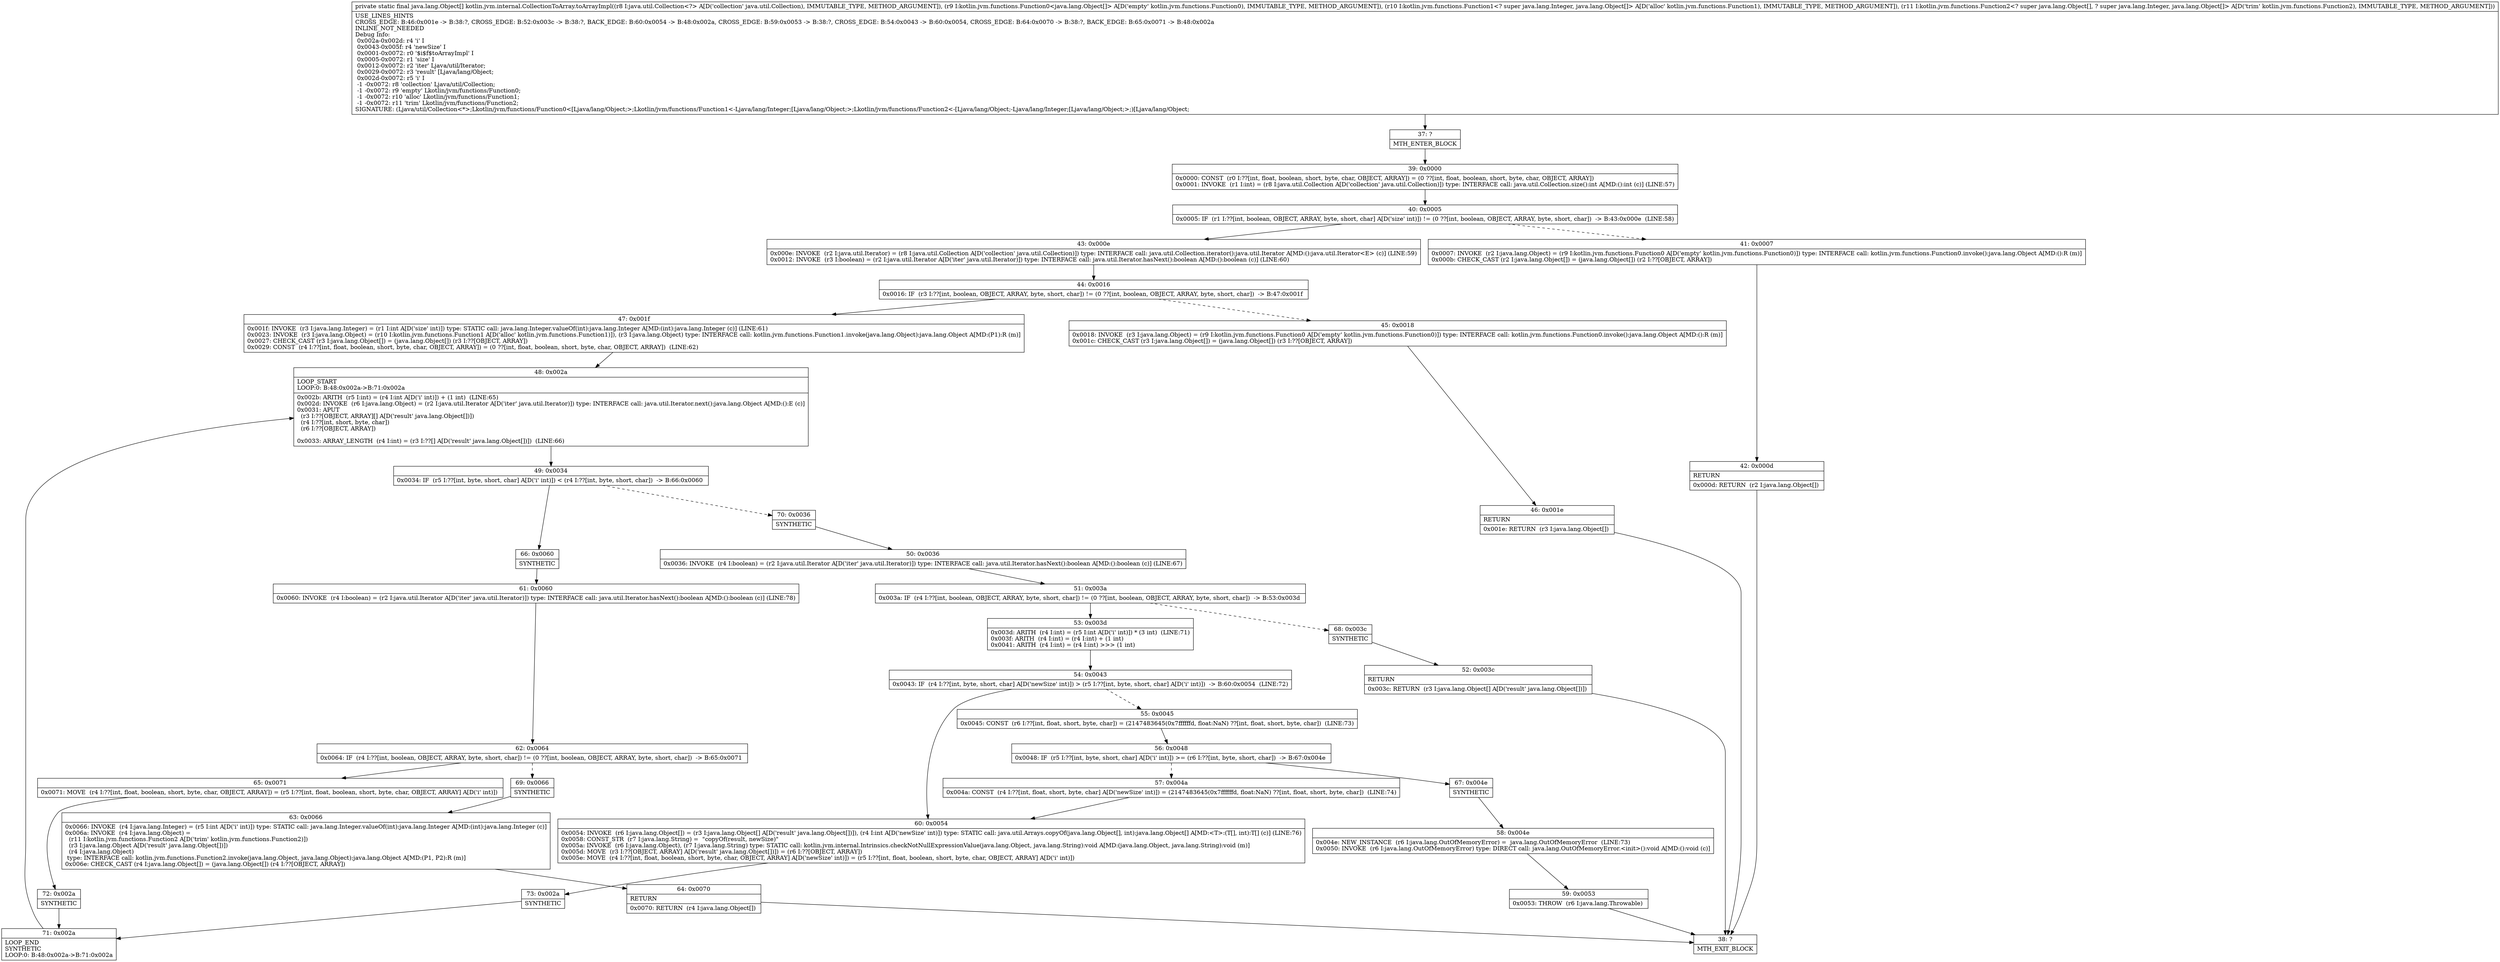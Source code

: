 digraph "CFG forkotlin.jvm.internal.CollectionToArray.toArrayImpl(Ljava\/util\/Collection;Lkotlin\/jvm\/functions\/Function0;Lkotlin\/jvm\/functions\/Function1;Lkotlin\/jvm\/functions\/Function2;)[Ljava\/lang\/Object;" {
Node_37 [shape=record,label="{37\:\ ?|MTH_ENTER_BLOCK\l}"];
Node_39 [shape=record,label="{39\:\ 0x0000|0x0000: CONST  (r0 I:??[int, float, boolean, short, byte, char, OBJECT, ARRAY]) = (0 ??[int, float, boolean, short, byte, char, OBJECT, ARRAY]) \l0x0001: INVOKE  (r1 I:int) = (r8 I:java.util.Collection A[D('collection' java.util.Collection)]) type: INTERFACE call: java.util.Collection.size():int A[MD:():int (c)] (LINE:57)\l}"];
Node_40 [shape=record,label="{40\:\ 0x0005|0x0005: IF  (r1 I:??[int, boolean, OBJECT, ARRAY, byte, short, char] A[D('size' int)]) != (0 ??[int, boolean, OBJECT, ARRAY, byte, short, char])  \-\> B:43:0x000e  (LINE:58)\l}"];
Node_41 [shape=record,label="{41\:\ 0x0007|0x0007: INVOKE  (r2 I:java.lang.Object) = (r9 I:kotlin.jvm.functions.Function0 A[D('empty' kotlin.jvm.functions.Function0)]) type: INTERFACE call: kotlin.jvm.functions.Function0.invoke():java.lang.Object A[MD:():R (m)]\l0x000b: CHECK_CAST (r2 I:java.lang.Object[]) = (java.lang.Object[]) (r2 I:??[OBJECT, ARRAY]) \l}"];
Node_42 [shape=record,label="{42\:\ 0x000d|RETURN\l|0x000d: RETURN  (r2 I:java.lang.Object[]) \l}"];
Node_38 [shape=record,label="{38\:\ ?|MTH_EXIT_BLOCK\l}"];
Node_43 [shape=record,label="{43\:\ 0x000e|0x000e: INVOKE  (r2 I:java.util.Iterator) = (r8 I:java.util.Collection A[D('collection' java.util.Collection)]) type: INTERFACE call: java.util.Collection.iterator():java.util.Iterator A[MD:():java.util.Iterator\<E\> (c)] (LINE:59)\l0x0012: INVOKE  (r3 I:boolean) = (r2 I:java.util.Iterator A[D('iter' java.util.Iterator)]) type: INTERFACE call: java.util.Iterator.hasNext():boolean A[MD:():boolean (c)] (LINE:60)\l}"];
Node_44 [shape=record,label="{44\:\ 0x0016|0x0016: IF  (r3 I:??[int, boolean, OBJECT, ARRAY, byte, short, char]) != (0 ??[int, boolean, OBJECT, ARRAY, byte, short, char])  \-\> B:47:0x001f \l}"];
Node_45 [shape=record,label="{45\:\ 0x0018|0x0018: INVOKE  (r3 I:java.lang.Object) = (r9 I:kotlin.jvm.functions.Function0 A[D('empty' kotlin.jvm.functions.Function0)]) type: INTERFACE call: kotlin.jvm.functions.Function0.invoke():java.lang.Object A[MD:():R (m)]\l0x001c: CHECK_CAST (r3 I:java.lang.Object[]) = (java.lang.Object[]) (r3 I:??[OBJECT, ARRAY]) \l}"];
Node_46 [shape=record,label="{46\:\ 0x001e|RETURN\l|0x001e: RETURN  (r3 I:java.lang.Object[]) \l}"];
Node_47 [shape=record,label="{47\:\ 0x001f|0x001f: INVOKE  (r3 I:java.lang.Integer) = (r1 I:int A[D('size' int)]) type: STATIC call: java.lang.Integer.valueOf(int):java.lang.Integer A[MD:(int):java.lang.Integer (c)] (LINE:61)\l0x0023: INVOKE  (r3 I:java.lang.Object) = (r10 I:kotlin.jvm.functions.Function1 A[D('alloc' kotlin.jvm.functions.Function1)]), (r3 I:java.lang.Object) type: INTERFACE call: kotlin.jvm.functions.Function1.invoke(java.lang.Object):java.lang.Object A[MD:(P1):R (m)]\l0x0027: CHECK_CAST (r3 I:java.lang.Object[]) = (java.lang.Object[]) (r3 I:??[OBJECT, ARRAY]) \l0x0029: CONST  (r4 I:??[int, float, boolean, short, byte, char, OBJECT, ARRAY]) = (0 ??[int, float, boolean, short, byte, char, OBJECT, ARRAY])  (LINE:62)\l}"];
Node_48 [shape=record,label="{48\:\ 0x002a|LOOP_START\lLOOP:0: B:48:0x002a\-\>B:71:0x002a\l|0x002b: ARITH  (r5 I:int) = (r4 I:int A[D('i' int)]) + (1 int)  (LINE:65)\l0x002d: INVOKE  (r6 I:java.lang.Object) = (r2 I:java.util.Iterator A[D('iter' java.util.Iterator)]) type: INTERFACE call: java.util.Iterator.next():java.lang.Object A[MD:():E (c)]\l0x0031: APUT  \l  (r3 I:??[OBJECT, ARRAY][] A[D('result' java.lang.Object[])])\l  (r4 I:??[int, short, byte, char])\l  (r6 I:??[OBJECT, ARRAY])\l \l0x0033: ARRAY_LENGTH  (r4 I:int) = (r3 I:??[] A[D('result' java.lang.Object[])])  (LINE:66)\l}"];
Node_49 [shape=record,label="{49\:\ 0x0034|0x0034: IF  (r5 I:??[int, byte, short, char] A[D('i' int)]) \< (r4 I:??[int, byte, short, char])  \-\> B:66:0x0060 \l}"];
Node_66 [shape=record,label="{66\:\ 0x0060|SYNTHETIC\l}"];
Node_61 [shape=record,label="{61\:\ 0x0060|0x0060: INVOKE  (r4 I:boolean) = (r2 I:java.util.Iterator A[D('iter' java.util.Iterator)]) type: INTERFACE call: java.util.Iterator.hasNext():boolean A[MD:():boolean (c)] (LINE:78)\l}"];
Node_62 [shape=record,label="{62\:\ 0x0064|0x0064: IF  (r4 I:??[int, boolean, OBJECT, ARRAY, byte, short, char]) != (0 ??[int, boolean, OBJECT, ARRAY, byte, short, char])  \-\> B:65:0x0071 \l}"];
Node_65 [shape=record,label="{65\:\ 0x0071|0x0071: MOVE  (r4 I:??[int, float, boolean, short, byte, char, OBJECT, ARRAY]) = (r5 I:??[int, float, boolean, short, byte, char, OBJECT, ARRAY] A[D('i' int)]) \l}"];
Node_72 [shape=record,label="{72\:\ 0x002a|SYNTHETIC\l}"];
Node_71 [shape=record,label="{71\:\ 0x002a|LOOP_END\lSYNTHETIC\lLOOP:0: B:48:0x002a\-\>B:71:0x002a\l}"];
Node_69 [shape=record,label="{69\:\ 0x0066|SYNTHETIC\l}"];
Node_63 [shape=record,label="{63\:\ 0x0066|0x0066: INVOKE  (r4 I:java.lang.Integer) = (r5 I:int A[D('i' int)]) type: STATIC call: java.lang.Integer.valueOf(int):java.lang.Integer A[MD:(int):java.lang.Integer (c)]\l0x006a: INVOKE  (r4 I:java.lang.Object) = \l  (r11 I:kotlin.jvm.functions.Function2 A[D('trim' kotlin.jvm.functions.Function2)])\l  (r3 I:java.lang.Object A[D('result' java.lang.Object[])])\l  (r4 I:java.lang.Object)\l type: INTERFACE call: kotlin.jvm.functions.Function2.invoke(java.lang.Object, java.lang.Object):java.lang.Object A[MD:(P1, P2):R (m)]\l0x006e: CHECK_CAST (r4 I:java.lang.Object[]) = (java.lang.Object[]) (r4 I:??[OBJECT, ARRAY]) \l}"];
Node_64 [shape=record,label="{64\:\ 0x0070|RETURN\l|0x0070: RETURN  (r4 I:java.lang.Object[]) \l}"];
Node_70 [shape=record,label="{70\:\ 0x0036|SYNTHETIC\l}"];
Node_50 [shape=record,label="{50\:\ 0x0036|0x0036: INVOKE  (r4 I:boolean) = (r2 I:java.util.Iterator A[D('iter' java.util.Iterator)]) type: INTERFACE call: java.util.Iterator.hasNext():boolean A[MD:():boolean (c)] (LINE:67)\l}"];
Node_51 [shape=record,label="{51\:\ 0x003a|0x003a: IF  (r4 I:??[int, boolean, OBJECT, ARRAY, byte, short, char]) != (0 ??[int, boolean, OBJECT, ARRAY, byte, short, char])  \-\> B:53:0x003d \l}"];
Node_53 [shape=record,label="{53\:\ 0x003d|0x003d: ARITH  (r4 I:int) = (r5 I:int A[D('i' int)]) * (3 int)  (LINE:71)\l0x003f: ARITH  (r4 I:int) = (r4 I:int) + (1 int) \l0x0041: ARITH  (r4 I:int) = (r4 I:int) \>\>\> (1 int) \l}"];
Node_54 [shape=record,label="{54\:\ 0x0043|0x0043: IF  (r4 I:??[int, byte, short, char] A[D('newSize' int)]) \> (r5 I:??[int, byte, short, char] A[D('i' int)])  \-\> B:60:0x0054  (LINE:72)\l}"];
Node_55 [shape=record,label="{55\:\ 0x0045|0x0045: CONST  (r6 I:??[int, float, short, byte, char]) = (2147483645(0x7ffffffd, float:NaN) ??[int, float, short, byte, char])  (LINE:73)\l}"];
Node_56 [shape=record,label="{56\:\ 0x0048|0x0048: IF  (r5 I:??[int, byte, short, char] A[D('i' int)]) \>= (r6 I:??[int, byte, short, char])  \-\> B:67:0x004e \l}"];
Node_57 [shape=record,label="{57\:\ 0x004a|0x004a: CONST  (r4 I:??[int, float, short, byte, char] A[D('newSize' int)]) = (2147483645(0x7ffffffd, float:NaN) ??[int, float, short, byte, char])  (LINE:74)\l}"];
Node_67 [shape=record,label="{67\:\ 0x004e|SYNTHETIC\l}"];
Node_58 [shape=record,label="{58\:\ 0x004e|0x004e: NEW_INSTANCE  (r6 I:java.lang.OutOfMemoryError) =  java.lang.OutOfMemoryError  (LINE:73)\l0x0050: INVOKE  (r6 I:java.lang.OutOfMemoryError) type: DIRECT call: java.lang.OutOfMemoryError.\<init\>():void A[MD:():void (c)]\l}"];
Node_59 [shape=record,label="{59\:\ 0x0053|0x0053: THROW  (r6 I:java.lang.Throwable) \l}"];
Node_60 [shape=record,label="{60\:\ 0x0054|0x0054: INVOKE  (r6 I:java.lang.Object[]) = (r3 I:java.lang.Object[] A[D('result' java.lang.Object[])]), (r4 I:int A[D('newSize' int)]) type: STATIC call: java.util.Arrays.copyOf(java.lang.Object[], int):java.lang.Object[] A[MD:\<T\>:(T[], int):T[] (c)] (LINE:76)\l0x0058: CONST_STR  (r7 I:java.lang.String) =  \"copyOf(result, newSize)\" \l0x005a: INVOKE  (r6 I:java.lang.Object), (r7 I:java.lang.String) type: STATIC call: kotlin.jvm.internal.Intrinsics.checkNotNullExpressionValue(java.lang.Object, java.lang.String):void A[MD:(java.lang.Object, java.lang.String):void (m)]\l0x005d: MOVE  (r3 I:??[OBJECT, ARRAY] A[D('result' java.lang.Object[])]) = (r6 I:??[OBJECT, ARRAY]) \l0x005e: MOVE  (r4 I:??[int, float, boolean, short, byte, char, OBJECT, ARRAY] A[D('newSize' int)]) = (r5 I:??[int, float, boolean, short, byte, char, OBJECT, ARRAY] A[D('i' int)]) \l}"];
Node_73 [shape=record,label="{73\:\ 0x002a|SYNTHETIC\l}"];
Node_68 [shape=record,label="{68\:\ 0x003c|SYNTHETIC\l}"];
Node_52 [shape=record,label="{52\:\ 0x003c|RETURN\l|0x003c: RETURN  (r3 I:java.lang.Object[] A[D('result' java.lang.Object[])]) \l}"];
MethodNode[shape=record,label="{private static final java.lang.Object[] kotlin.jvm.internal.CollectionToArray.toArrayImpl((r8 I:java.util.Collection\<?\> A[D('collection' java.util.Collection), IMMUTABLE_TYPE, METHOD_ARGUMENT]), (r9 I:kotlin.jvm.functions.Function0\<java.lang.Object[]\> A[D('empty' kotlin.jvm.functions.Function0), IMMUTABLE_TYPE, METHOD_ARGUMENT]), (r10 I:kotlin.jvm.functions.Function1\<? super java.lang.Integer, java.lang.Object[]\> A[D('alloc' kotlin.jvm.functions.Function1), IMMUTABLE_TYPE, METHOD_ARGUMENT]), (r11 I:kotlin.jvm.functions.Function2\<? super java.lang.Object[], ? super java.lang.Integer, java.lang.Object[]\> A[D('trim' kotlin.jvm.functions.Function2), IMMUTABLE_TYPE, METHOD_ARGUMENT]))  | USE_LINES_HINTS\lCROSS_EDGE: B:46:0x001e \-\> B:38:?, CROSS_EDGE: B:52:0x003c \-\> B:38:?, BACK_EDGE: B:60:0x0054 \-\> B:48:0x002a, CROSS_EDGE: B:59:0x0053 \-\> B:38:?, CROSS_EDGE: B:54:0x0043 \-\> B:60:0x0054, CROSS_EDGE: B:64:0x0070 \-\> B:38:?, BACK_EDGE: B:65:0x0071 \-\> B:48:0x002a\lINLINE_NOT_NEEDED\lDebug Info:\l  0x002a\-0x002d: r4 'i' I\l  0x0043\-0x005f: r4 'newSize' I\l  0x0001\-0x0072: r0 '$i$f$toArrayImpl' I\l  0x0005\-0x0072: r1 'size' I\l  0x0012\-0x0072: r2 'iter' Ljava\/util\/Iterator;\l  0x0029\-0x0072: r3 'result' [Ljava\/lang\/Object;\l  0x002d\-0x0072: r5 'i' I\l  \-1 \-0x0072: r8 'collection' Ljava\/util\/Collection;\l  \-1 \-0x0072: r9 'empty' Lkotlin\/jvm\/functions\/Function0;\l  \-1 \-0x0072: r10 'alloc' Lkotlin\/jvm\/functions\/Function1;\l  \-1 \-0x0072: r11 'trim' Lkotlin\/jvm\/functions\/Function2;\lSIGNATURE: (Ljava\/util\/Collection\<*\>;Lkotlin\/jvm\/functions\/Function0\<[Ljava\/lang\/Object;\>;Lkotlin\/jvm\/functions\/Function1\<\-Ljava\/lang\/Integer;[Ljava\/lang\/Object;\>;Lkotlin\/jvm\/functions\/Function2\<\-[Ljava\/lang\/Object;\-Ljava\/lang\/Integer;[Ljava\/lang\/Object;\>;)[Ljava\/lang\/Object;\l}"];
MethodNode -> Node_37;Node_37 -> Node_39;
Node_39 -> Node_40;
Node_40 -> Node_41[style=dashed];
Node_40 -> Node_43;
Node_41 -> Node_42;
Node_42 -> Node_38;
Node_43 -> Node_44;
Node_44 -> Node_45[style=dashed];
Node_44 -> Node_47;
Node_45 -> Node_46;
Node_46 -> Node_38;
Node_47 -> Node_48;
Node_48 -> Node_49;
Node_49 -> Node_66;
Node_49 -> Node_70[style=dashed];
Node_66 -> Node_61;
Node_61 -> Node_62;
Node_62 -> Node_65;
Node_62 -> Node_69[style=dashed];
Node_65 -> Node_72;
Node_72 -> Node_71;
Node_71 -> Node_48;
Node_69 -> Node_63;
Node_63 -> Node_64;
Node_64 -> Node_38;
Node_70 -> Node_50;
Node_50 -> Node_51;
Node_51 -> Node_53;
Node_51 -> Node_68[style=dashed];
Node_53 -> Node_54;
Node_54 -> Node_55[style=dashed];
Node_54 -> Node_60;
Node_55 -> Node_56;
Node_56 -> Node_57[style=dashed];
Node_56 -> Node_67;
Node_57 -> Node_60;
Node_67 -> Node_58;
Node_58 -> Node_59;
Node_59 -> Node_38;
Node_60 -> Node_73;
Node_73 -> Node_71;
Node_68 -> Node_52;
Node_52 -> Node_38;
}

